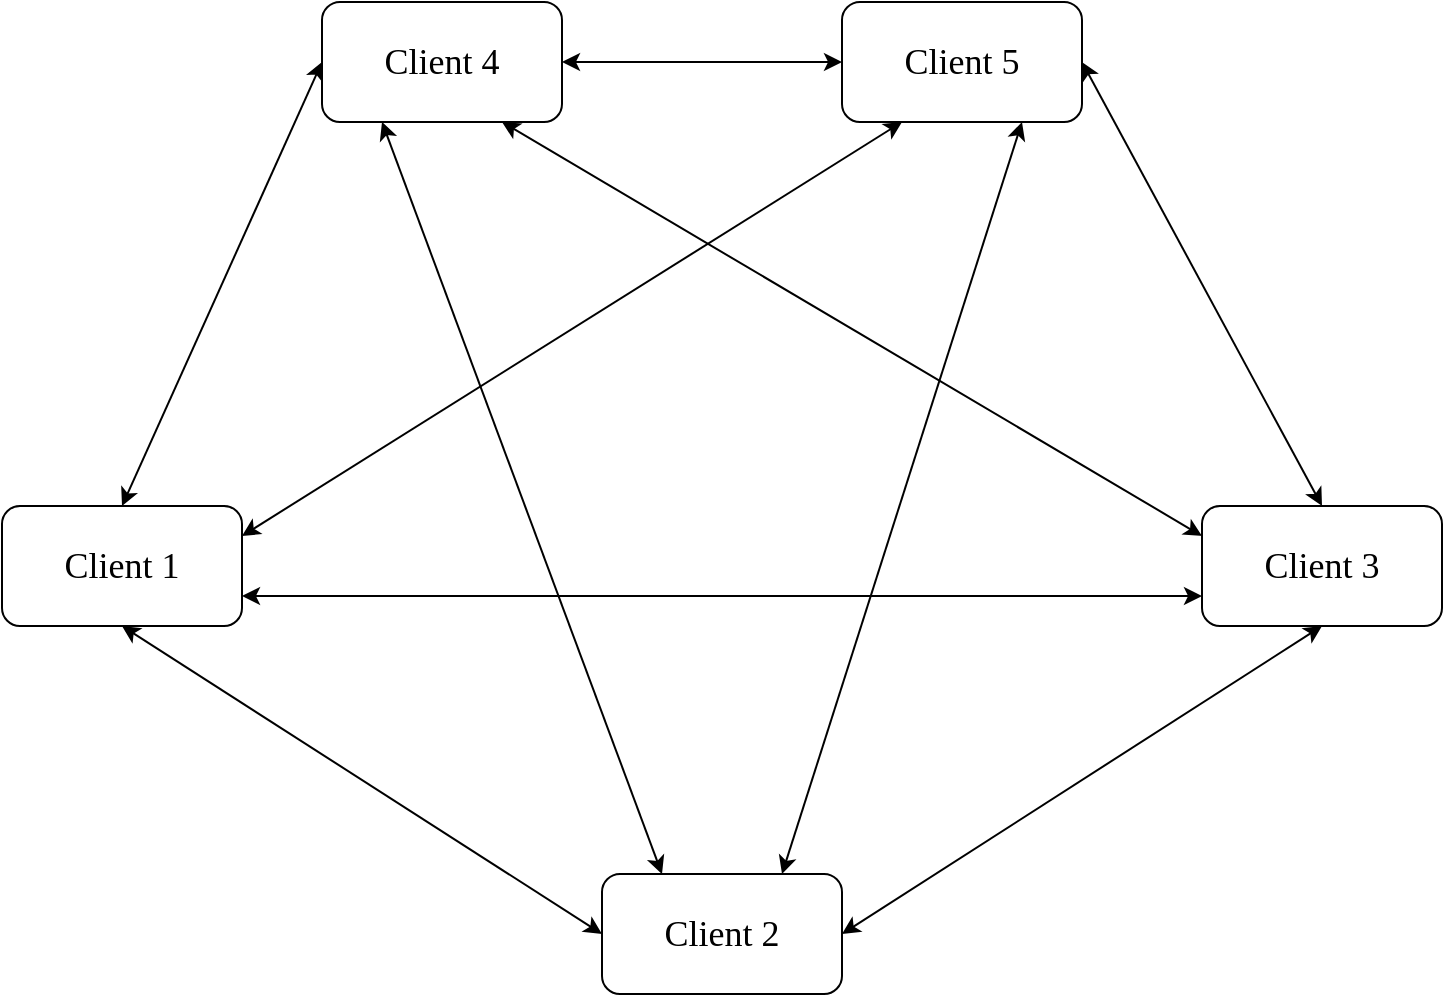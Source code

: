<mxfile version="22.1.17" type="device">
  <diagram name="Page-1" id="AVPl2t_UoFEnuHzsxDbY">
    <mxGraphModel dx="1235" dy="686" grid="1" gridSize="10" guides="1" tooltips="1" connect="1" arrows="1" fold="1" page="1" pageScale="1" pageWidth="850" pageHeight="1100" math="0" shadow="0">
      <root>
        <mxCell id="0" />
        <mxCell id="1" parent="0" />
        <mxCell id="tjCPOeHoi6bD0_ZIvXeC-1" value="&lt;font style=&quot;font-size: 18px;&quot; face=&quot;Times New Roman&quot;&gt;Client 1&lt;/font&gt;" style="rounded=1;whiteSpace=wrap;html=1;" parent="1" vertex="1">
          <mxGeometry x="90" y="280" width="120" height="60" as="geometry" />
        </mxCell>
        <mxCell id="tjCPOeHoi6bD0_ZIvXeC-2" value="&lt;font style=&quot;font-size: 18px;&quot; face=&quot;Times New Roman&quot;&gt;Client 5&lt;/font&gt;" style="rounded=1;whiteSpace=wrap;html=1;" parent="1" vertex="1">
          <mxGeometry x="510" y="28" width="120" height="60" as="geometry" />
        </mxCell>
        <mxCell id="tjCPOeHoi6bD0_ZIvXeC-3" value="&lt;font style=&quot;font-size: 18px;&quot; face=&quot;Times New Roman&quot;&gt;Client 4&lt;/font&gt;" style="rounded=1;whiteSpace=wrap;html=1;" parent="1" vertex="1">
          <mxGeometry x="250" y="28" width="120" height="60" as="geometry" />
        </mxCell>
        <mxCell id="tjCPOeHoi6bD0_ZIvXeC-4" value="&lt;font style=&quot;font-size: 18px;&quot; face=&quot;Times New Roman&quot;&gt;Client 2&lt;/font&gt;" style="rounded=1;whiteSpace=wrap;html=1;" parent="1" vertex="1">
          <mxGeometry x="390" y="464" width="120" height="60" as="geometry" />
        </mxCell>
        <mxCell id="tjCPOeHoi6bD0_ZIvXeC-5" value="&lt;font style=&quot;font-size: 18px;&quot; face=&quot;Times New Roman&quot;&gt;Client 3&lt;/font&gt;" style="rounded=1;whiteSpace=wrap;html=1;" parent="1" vertex="1">
          <mxGeometry x="690" y="280" width="120" height="60" as="geometry" />
        </mxCell>
        <mxCell id="tjCPOeHoi6bD0_ZIvXeC-6" value="" style="endArrow=classic;startArrow=classic;html=1;rounded=0;entryX=0;entryY=0.5;entryDx=0;entryDy=0;exitX=0.5;exitY=0;exitDx=0;exitDy=0;" parent="1" source="tjCPOeHoi6bD0_ZIvXeC-1" target="tjCPOeHoi6bD0_ZIvXeC-3" edge="1">
          <mxGeometry width="50" height="50" relative="1" as="geometry">
            <mxPoint x="130" y="300" as="sourcePoint" />
            <mxPoint x="170" y="260" as="targetPoint" />
          </mxGeometry>
        </mxCell>
        <mxCell id="tjCPOeHoi6bD0_ZIvXeC-7" value="" style="endArrow=classic;startArrow=classic;html=1;rounded=0;entryX=0.5;entryY=1;entryDx=0;entryDy=0;exitX=0;exitY=0.5;exitDx=0;exitDy=0;" parent="1" source="tjCPOeHoi6bD0_ZIvXeC-4" target="tjCPOeHoi6bD0_ZIvXeC-1" edge="1">
          <mxGeometry width="50" height="50" relative="1" as="geometry">
            <mxPoint x="210" y="540" as="sourcePoint" />
            <mxPoint x="260" y="490" as="targetPoint" />
          </mxGeometry>
        </mxCell>
        <mxCell id="tjCPOeHoi6bD0_ZIvXeC-8" value="" style="endArrow=classic;startArrow=classic;html=1;rounded=0;exitX=1;exitY=0.5;exitDx=0;exitDy=0;entryX=0;entryY=0.5;entryDx=0;entryDy=0;" parent="1" source="tjCPOeHoi6bD0_ZIvXeC-3" target="tjCPOeHoi6bD0_ZIvXeC-2" edge="1">
          <mxGeometry width="50" height="50" relative="1" as="geometry">
            <mxPoint x="390" y="128" as="sourcePoint" />
            <mxPoint x="440" y="78" as="targetPoint" />
          </mxGeometry>
        </mxCell>
        <mxCell id="tjCPOeHoi6bD0_ZIvXeC-9" value="" style="endArrow=classic;startArrow=classic;html=1;rounded=0;entryX=1;entryY=0.5;entryDx=0;entryDy=0;exitX=0.5;exitY=0;exitDx=0;exitDy=0;" parent="1" source="tjCPOeHoi6bD0_ZIvXeC-5" target="tjCPOeHoi6bD0_ZIvXeC-2" edge="1">
          <mxGeometry width="50" height="50" relative="1" as="geometry">
            <mxPoint x="690" y="165" as="sourcePoint" />
            <mxPoint x="740" y="115" as="targetPoint" />
          </mxGeometry>
        </mxCell>
        <mxCell id="tjCPOeHoi6bD0_ZIvXeC-10" value="" style="endArrow=classic;startArrow=classic;html=1;rounded=0;exitX=1;exitY=0.5;exitDx=0;exitDy=0;entryX=0.5;entryY=1;entryDx=0;entryDy=0;" parent="1" source="tjCPOeHoi6bD0_ZIvXeC-4" target="tjCPOeHoi6bD0_ZIvXeC-5" edge="1">
          <mxGeometry width="50" height="50" relative="1" as="geometry">
            <mxPoint x="530" y="540" as="sourcePoint" />
            <mxPoint x="580" y="490" as="targetPoint" />
          </mxGeometry>
        </mxCell>
        <mxCell id="tjCPOeHoi6bD0_ZIvXeC-11" value="" style="endArrow=classic;startArrow=classic;html=1;rounded=0;exitX=1;exitY=0.25;exitDx=0;exitDy=0;entryX=0.25;entryY=1;entryDx=0;entryDy=0;" parent="1" source="tjCPOeHoi6bD0_ZIvXeC-1" target="tjCPOeHoi6bD0_ZIvXeC-2" edge="1">
          <mxGeometry width="50" height="50" relative="1" as="geometry">
            <mxPoint x="300" y="310" as="sourcePoint" />
            <mxPoint x="350" y="260" as="targetPoint" />
          </mxGeometry>
        </mxCell>
        <mxCell id="tjCPOeHoi6bD0_ZIvXeC-12" value="" style="endArrow=classic;startArrow=classic;html=1;rounded=0;exitX=1;exitY=0.75;exitDx=0;exitDy=0;entryX=0;entryY=0.75;entryDx=0;entryDy=0;" parent="1" source="tjCPOeHoi6bD0_ZIvXeC-1" target="tjCPOeHoi6bD0_ZIvXeC-5" edge="1">
          <mxGeometry width="50" height="50" relative="1" as="geometry">
            <mxPoint x="340" y="350" as="sourcePoint" />
            <mxPoint x="700" y="210" as="targetPoint" />
          </mxGeometry>
        </mxCell>
        <mxCell id="tjCPOeHoi6bD0_ZIvXeC-13" value="" style="endArrow=classic;startArrow=classic;html=1;rounded=0;entryX=0.25;entryY=1;entryDx=0;entryDy=0;exitX=0.25;exitY=0;exitDx=0;exitDy=0;" parent="1" source="tjCPOeHoi6bD0_ZIvXeC-4" target="tjCPOeHoi6bD0_ZIvXeC-3" edge="1">
          <mxGeometry width="50" height="50" relative="1" as="geometry">
            <mxPoint x="400" y="400" as="sourcePoint" />
            <mxPoint x="450" y="350" as="targetPoint" />
          </mxGeometry>
        </mxCell>
        <mxCell id="tjCPOeHoi6bD0_ZIvXeC-14" value="" style="endArrow=classic;startArrow=classic;html=1;rounded=0;exitX=0;exitY=0.25;exitDx=0;exitDy=0;entryX=0.75;entryY=1;entryDx=0;entryDy=0;" parent="1" source="tjCPOeHoi6bD0_ZIvXeC-5" target="tjCPOeHoi6bD0_ZIvXeC-3" edge="1">
          <mxGeometry width="50" height="50" relative="1" as="geometry">
            <mxPoint x="490" y="280" as="sourcePoint" />
            <mxPoint x="360" y="100" as="targetPoint" />
          </mxGeometry>
        </mxCell>
        <mxCell id="tjCPOeHoi6bD0_ZIvXeC-15" value="" style="endArrow=classic;startArrow=classic;html=1;rounded=0;entryX=0.75;entryY=1;entryDx=0;entryDy=0;exitX=0.75;exitY=0;exitDx=0;exitDy=0;" parent="1" source="tjCPOeHoi6bD0_ZIvXeC-4" target="tjCPOeHoi6bD0_ZIvXeC-2" edge="1">
          <mxGeometry width="50" height="50" relative="1" as="geometry">
            <mxPoint x="520" y="310" as="sourcePoint" />
            <mxPoint x="570" y="260" as="targetPoint" />
          </mxGeometry>
        </mxCell>
      </root>
    </mxGraphModel>
  </diagram>
</mxfile>
